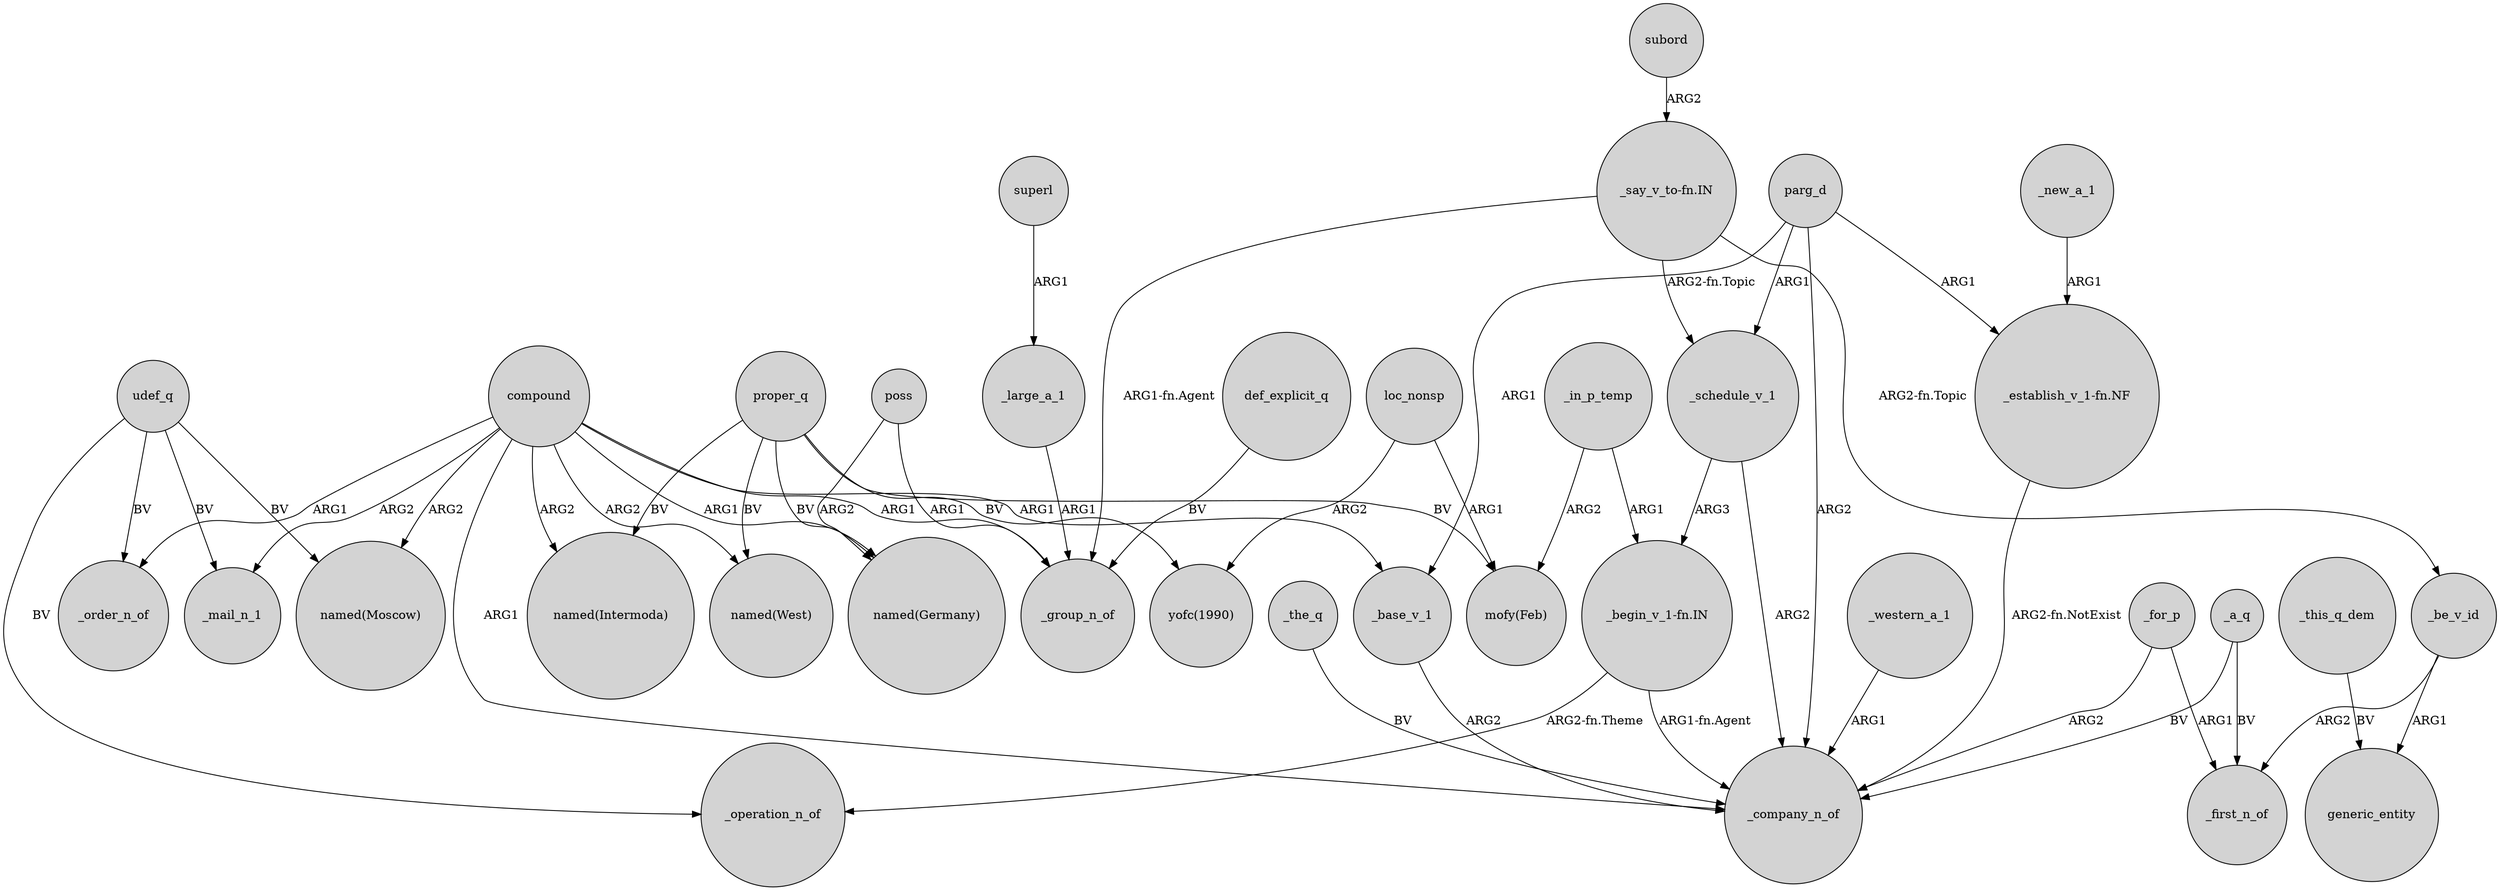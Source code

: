 digraph {
	node [shape=circle style=filled]
	superl -> _large_a_1 [label=ARG1]
	"_say_v_to-fn.IN" -> _group_n_of [label="ARG1-fn.Agent"]
	compound -> "named(West)" [label=ARG2]
	proper_q -> "named(Germany)" [label=BV]
	_base_v_1 -> _company_n_of [label=ARG2]
	udef_q -> _order_n_of [label=BV]
	def_explicit_q -> _group_n_of [label=BV]
	_be_v_id -> _first_n_of [label=ARG2]
	_new_a_1 -> "_establish_v_1-fn.NF" [label=ARG1]
	compound -> "named(Intermoda)" [label=ARG2]
	_for_p -> _first_n_of [label=ARG1]
	_be_v_id -> generic_entity [label=ARG1]
	loc_nonsp -> "mofy(Feb)" [label=ARG1]
	proper_q -> "named(West)" [label=BV]
	poss -> _group_n_of [label=ARG1]
	proper_q -> "yofc(1990)" [label=BV]
	_large_a_1 -> _group_n_of [label=ARG1]
	"_begin_v_1-fn.IN" -> _company_n_of [label="ARG1-fn.Agent"]
	_the_q -> _company_n_of [label=BV]
	"_say_v_to-fn.IN" -> _be_v_id [label="ARG2-fn.Topic"]
	loc_nonsp -> "yofc(1990)" [label=ARG2]
	compound -> _company_n_of [label=ARG1]
	subord -> "_say_v_to-fn.IN" [label=ARG2]
	compound -> _mail_n_1 [label=ARG2]
	parg_d -> "_establish_v_1-fn.NF" [label=ARG1]
	proper_q -> "named(Intermoda)" [label=BV]
	_this_q_dem -> generic_entity [label=BV]
	udef_q -> _mail_n_1 [label=BV]
	_for_p -> _company_n_of [label=ARG2]
	compound -> _order_n_of [label=ARG1]
	compound -> _base_v_1 [label=ARG1]
	"_say_v_to-fn.IN" -> _schedule_v_1 [label="ARG2-fn.Topic"]
	compound -> "named(Germany)" [label=ARG1]
	parg_d -> _company_n_of [label=ARG2]
	proper_q -> "mofy(Feb)" [label=BV]
	_in_p_temp -> "_begin_v_1-fn.IN" [label=ARG1]
	_in_p_temp -> "mofy(Feb)" [label=ARG2]
	_a_q -> _first_n_of [label=BV]
	_a_q -> _company_n_of [label=BV]
	udef_q -> "named(Moscow)" [label=BV]
	_schedule_v_1 -> _company_n_of [label=ARG2]
	compound -> "named(Moscow)" [label=ARG2]
	_western_a_1 -> _company_n_of [label=ARG1]
	parg_d -> _base_v_1 [label=ARG1]
	parg_d -> _schedule_v_1 [label=ARG1]
	"_establish_v_1-fn.NF" -> _company_n_of [label="ARG2-fn.NotExist"]
	poss -> "named(Germany)" [label=ARG2]
	"_begin_v_1-fn.IN" -> _operation_n_of [label="ARG2-fn.Theme"]
	compound -> _group_n_of [label=ARG1]
	_schedule_v_1 -> "_begin_v_1-fn.IN" [label=ARG3]
	udef_q -> _operation_n_of [label=BV]
}
